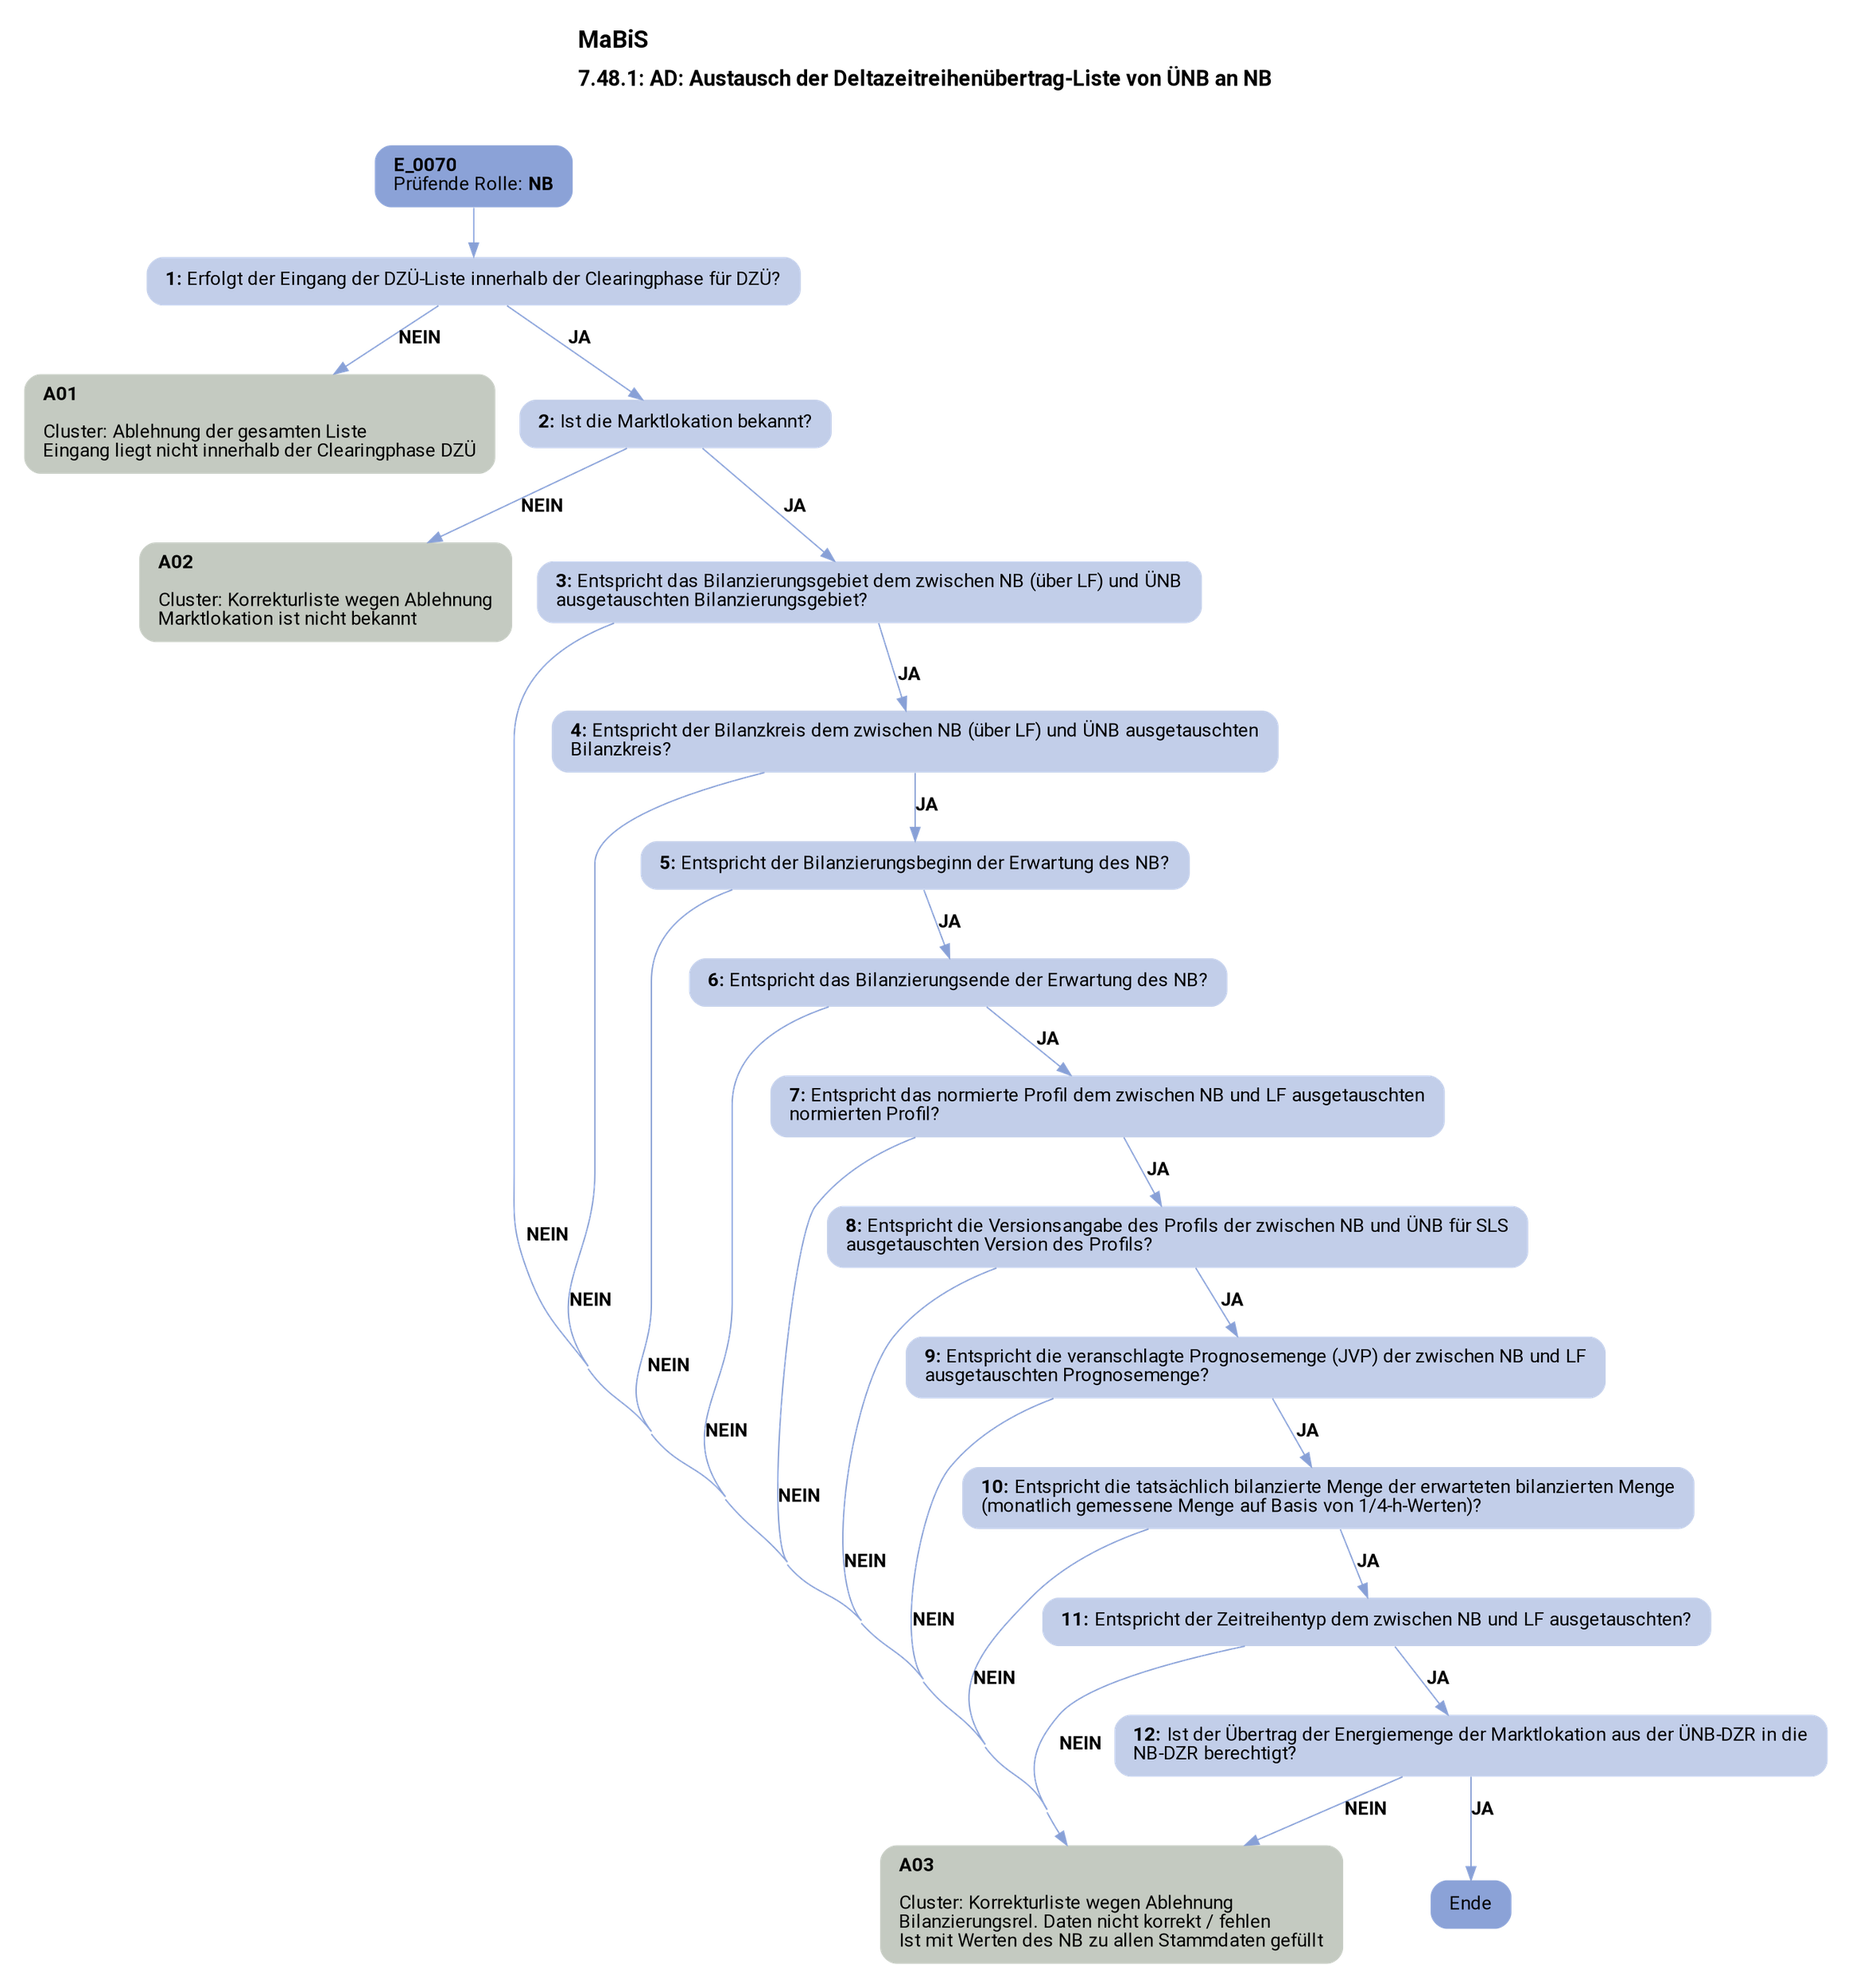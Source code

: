 digraph D {
    labelloc="t";
    label=<<B><FONT POINT-SIZE="18">MaBiS</FONT></B><BR align="left"/><BR/><B><FONT POINT-SIZE="16">7.48.1: AD: Austausch der Deltazeitreihenübertrag-Liste von ÜNB an NB</FONT></B><BR align="left"/><BR/><BR/><BR/>>;
    ratio="compress";
    concentrate=true;
    pack=true;
    rankdir=TB;
    packmode="array";
    size="20,20";
    fontsize=12;
    pad=0.25;
    "Start" [margin="0.2,0.12", shape=box, style="filled,rounded", penwidth=0.0, fillcolor="#8ba2d7", label=<<B>E_0070</B><BR align="left"/><FONT>Prüfende Rolle: <B>NB</B></FONT><BR align="center"/>>, fontname="Roboto, sans-serif"];
    "1" [margin="0.2,0.12", shape=box, style="filled,rounded", penwidth=0.0, fillcolor="#c2cee9", label=<<B>1: </B>Erfolgt der Eingang der DZÜ-Liste innerhalb der Clearingphase für DZÜ?<BR align="left"/>>, fontname="Roboto, sans-serif"];
    "A01" [margin="0.2,0.12", shape=box, style="filled,rounded", penwidth=0.0, fillcolor="#c4cac1", label=<<B>A01</B><BR align="left"/><BR align="left"/><FONT>Cluster: Ablehnung der gesamten Liste<BR align="left"/>Eingang liegt nicht innerhalb der Clearingphase DZÜ<BR align="left"/></FONT>>, fontname="Roboto, sans-serif"];
    "2" [margin="0.2,0.12", shape=box, style="filled,rounded", penwidth=0.0, fillcolor="#c2cee9", label=<<B>2: </B>Ist die Marktlokation bekannt?<BR align="left"/>>, fontname="Roboto, sans-serif"];
    "A02" [margin="0.2,0.12", shape=box, style="filled,rounded", penwidth=0.0, fillcolor="#c4cac1", label=<<B>A02</B><BR align="left"/><BR align="left"/><FONT>Cluster: Korrekturliste wegen Ablehnung<BR align="left"/>Marktlokation ist nicht bekannt<BR align="left"/></FONT>>, fontname="Roboto, sans-serif"];
    "3" [margin="0.2,0.12", shape=box, style="filled,rounded", penwidth=0.0, fillcolor="#c2cee9", label=<<B>3: </B>Entspricht das Bilanzierungsgebiet dem zwischen NB (über LF) und ÜNB<BR align="left"/>ausgetauschten Bilanzierungsgebiet?<BR align="left"/>>, fontname="Roboto, sans-serif"];
    "A03" [margin="0.2,0.12", shape=box, style="filled,rounded", penwidth=0.0, fillcolor="#c4cac1", label=<<B>A03</B><BR align="left"/><BR align="left"/><FONT>Cluster: Korrekturliste wegen Ablehnung<BR align="left"/>Bilanzierungsrel. Daten nicht korrekt / fehlen<BR align="left"/>Ist mit Werten des NB zu allen Stammdaten gefüllt<BR align="left"/></FONT>>, fontname="Roboto, sans-serif"];
    "4" [margin="0.2,0.12", shape=box, style="filled,rounded", penwidth=0.0, fillcolor="#c2cee9", label=<<B>4: </B>Entspricht der Bilanzkreis dem zwischen NB (über LF) und ÜNB ausgetauschten<BR align="left"/>Bilanzkreis?<BR align="left"/>>, fontname="Roboto, sans-serif"];
    "5" [margin="0.2,0.12", shape=box, style="filled,rounded", penwidth=0.0, fillcolor="#c2cee9", label=<<B>5: </B>Entspricht der Bilanzierungsbeginn der Erwartung des NB?<BR align="left"/>>, fontname="Roboto, sans-serif"];
    "6" [margin="0.2,0.12", shape=box, style="filled,rounded", penwidth=0.0, fillcolor="#c2cee9", label=<<B>6: </B>Entspricht das Bilanzierungsende der Erwartung des NB?<BR align="left"/>>, fontname="Roboto, sans-serif"];
    "7" [margin="0.2,0.12", shape=box, style="filled,rounded", penwidth=0.0, fillcolor="#c2cee9", label=<<B>7: </B>Entspricht das normierte Profil dem zwischen NB und LF ausgetauschten<BR align="left"/>normierten Profil?<BR align="left"/>>, fontname="Roboto, sans-serif"];
    "8" [margin="0.2,0.12", shape=box, style="filled,rounded", penwidth=0.0, fillcolor="#c2cee9", label=<<B>8: </B>Entspricht die Versionsangabe des Profils der zwischen NB und ÜNB für SLS<BR align="left"/>ausgetauschten Version des Profils?<BR align="left"/>>, fontname="Roboto, sans-serif"];
    "9" [margin="0.2,0.12", shape=box, style="filled,rounded", penwidth=0.0, fillcolor="#c2cee9", label=<<B>9: </B>Entspricht die veranschlagte Prognosemenge (JVP) der zwischen NB und LF<BR align="left"/>ausgetauschten Prognosemenge?<BR align="left"/>>, fontname="Roboto, sans-serif"];
    "10" [margin="0.2,0.12", shape=box, style="filled,rounded", penwidth=0.0, fillcolor="#c2cee9", label=<<B>10: </B>Entspricht die tatsächlich bilanzierte Menge der erwarteten bilanzierten Menge<BR align="left"/>(monatlich gemessene Menge auf Basis von 1/4-h-Werten)?<BR align="left"/>>, fontname="Roboto, sans-serif"];
    "11" [margin="0.2,0.12", shape=box, style="filled,rounded", penwidth=0.0, fillcolor="#c2cee9", label=<<B>11: </B>Entspricht der Zeitreihentyp dem zwischen NB und LF ausgetauschten?<BR align="left"/>>, fontname="Roboto, sans-serif"];
    "12" [margin="0.2,0.12", shape=box, style="filled,rounded", penwidth=0.0, fillcolor="#c2cee9", label=<<B>12: </B>Ist der Übertrag der Energiemenge der Marktlokation aus der ÜNB-DZR in die<BR align="left"/>NB-DZR berechtigt?<BR align="left"/>>, fontname="Roboto, sans-serif"];
    "Ende" [margin="0.2,0.12", shape=box, style="filled,rounded", penwidth=0.0, fillcolor="#8ba2d7", label="Ende", fontname="Roboto, sans-serif"];

    "Start" -> "1" [color="#88a0d6"];
    "1" -> "A01" [label=<<B>NEIN</B>>, color="#88a0d6", fontname="Roboto, sans-serif"];
    "1" -> "2" [label=<<B>JA</B>>, color="#88a0d6", fontname="Roboto, sans-serif"];
    "2" -> "A02" [label=<<B>NEIN</B>>, color="#88a0d6", fontname="Roboto, sans-serif"];
    "2" -> "3" [label=<<B>JA</B>>, color="#88a0d6", fontname="Roboto, sans-serif"];
    "3" -> "A03" [label=<<B>NEIN</B>>, color="#88a0d6", fontname="Roboto, sans-serif"];
    "3" -> "4" [label=<<B>JA</B>>, color="#88a0d6", fontname="Roboto, sans-serif"];
    "4" -> "A03" [label=<<B>NEIN</B>>, color="#88a0d6", fontname="Roboto, sans-serif"];
    "4" -> "5" [label=<<B>JA</B>>, color="#88a0d6", fontname="Roboto, sans-serif"];
    "5" -> "A03" [label=<<B>NEIN</B>>, color="#88a0d6", fontname="Roboto, sans-serif"];
    "5" -> "6" [label=<<B>JA</B>>, color="#88a0d6", fontname="Roboto, sans-serif"];
    "6" -> "A03" [label=<<B>NEIN</B>>, color="#88a0d6", fontname="Roboto, sans-serif"];
    "6" -> "7" [label=<<B>JA</B>>, color="#88a0d6", fontname="Roboto, sans-serif"];
    "7" -> "A03" [label=<<B>NEIN</B>>, color="#88a0d6", fontname="Roboto, sans-serif"];
    "7" -> "8" [label=<<B>JA</B>>, color="#88a0d6", fontname="Roboto, sans-serif"];
    "8" -> "A03" [label=<<B>NEIN</B>>, color="#88a0d6", fontname="Roboto, sans-serif"];
    "8" -> "9" [label=<<B>JA</B>>, color="#88a0d6", fontname="Roboto, sans-serif"];
    "9" -> "A03" [label=<<B>NEIN</B>>, color="#88a0d6", fontname="Roboto, sans-serif"];
    "9" -> "10" [label=<<B>JA</B>>, color="#88a0d6", fontname="Roboto, sans-serif"];
    "10" -> "A03" [label=<<B>NEIN</B>>, color="#88a0d6", fontname="Roboto, sans-serif"];
    "10" -> "11" [label=<<B>JA</B>>, color="#88a0d6", fontname="Roboto, sans-serif"];
    "11" -> "A03" [label=<<B>NEIN</B>>, color="#88a0d6", fontname="Roboto, sans-serif"];
    "11" -> "12" [label=<<B>JA</B>>, color="#88a0d6", fontname="Roboto, sans-serif"];
    "12" -> "A03" [label=<<B>NEIN</B>>, color="#88a0d6", fontname="Roboto, sans-serif"];
    "12" -> "Ende" [label=<<B>JA</B>>, color="#88a0d6", fontname="Roboto, sans-serif"];

    bgcolor="transparent";
fontname="Roboto, sans-serif";
}